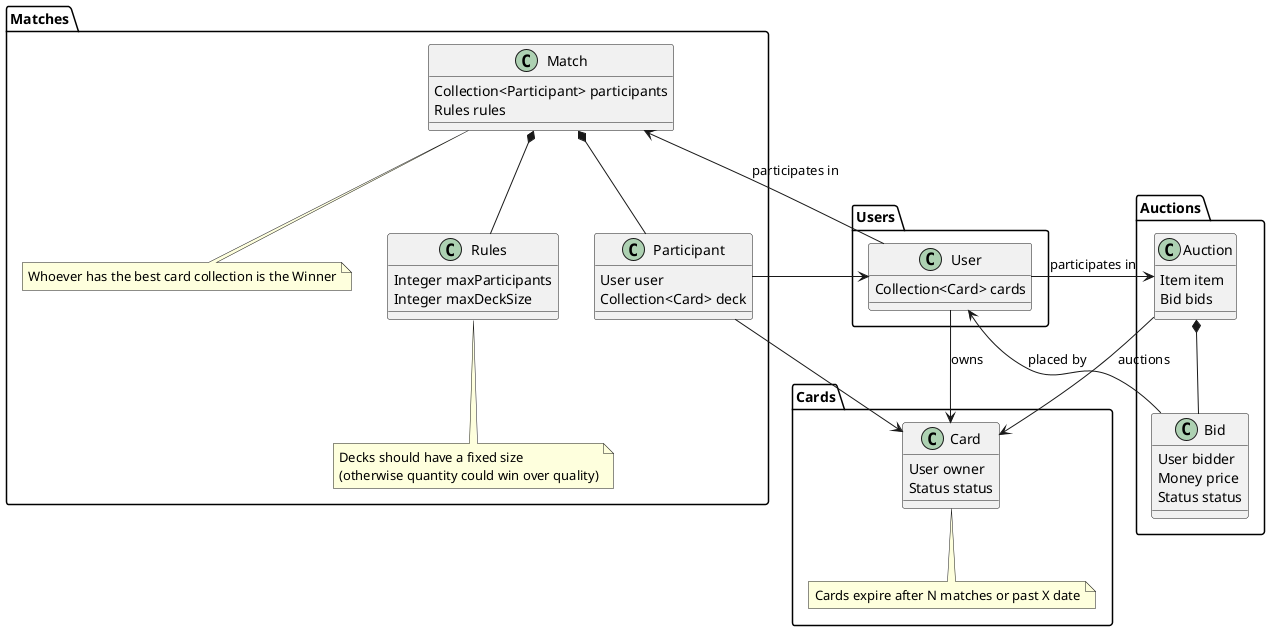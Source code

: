 @startuml Bounded Contexts

package Cards {
  class Card {
    User owner
    Status status
  }

  note bottom of Card
  Cards expire after N matches or past X date
  end note
}

package Matches {
  class Match {
    Collection<Participant> participants
    Rules rules
  }

  class Rules {
    Integer maxParticipants
    Integer maxDeckSize
  }

  class Participant {
    User user
    Collection<Card> deck
  }

  note bottom of Match
  Whoever has the best card collection is the Winner
  end note

  note bottom of Rules
  Decks should have a fixed size
  (otherwise quantity could win over quality)
  end note
}

package Auctions {
  class Auction {
    Item item
    Bid bids
  }
  
  class Bid {
    User bidder
    Money price
    Status status
  }
}


package Users {
  class User {
    Collection<Card> cards
  }
}

' Users
User --> Card : owns
User --> Match : participates in
User --> Auction : participates in

' Auctions
Auction *-- Bid
Auction --> Card : auctions
Bid --> User : placed by

' Matches
Match *-- Rules
Match *-- Participant
Participant --> User
Participant --> Card


@enduml